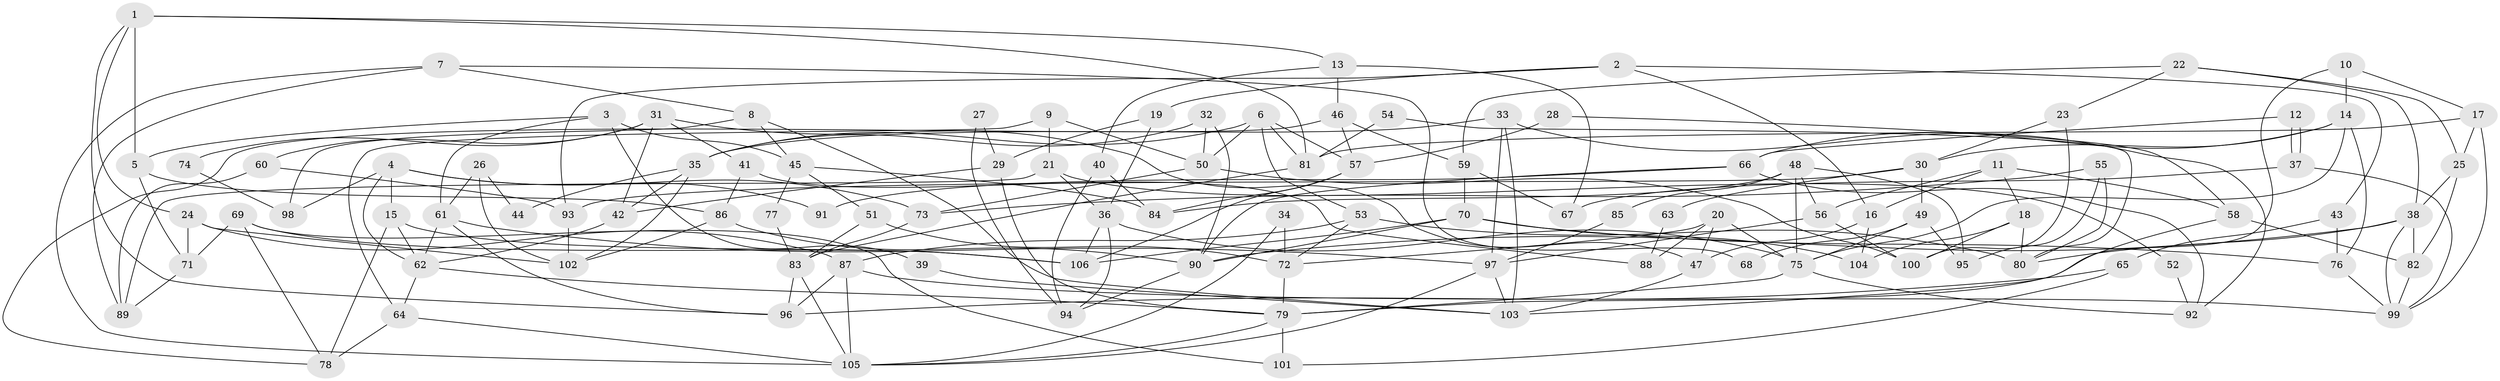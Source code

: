 // coarse degree distribution, {6: 0.14285714285714285, 4: 0.21428571428571427, 5: 0.24285714285714285, 7: 0.08571428571428572, 3: 0.08571428571428572, 8: 0.04285714285714286, 2: 0.12857142857142856, 9: 0.04285714285714286, 10: 0.014285714285714285}
// Generated by graph-tools (version 1.1) at 2025/41/03/06/25 10:41:55]
// undirected, 106 vertices, 212 edges
graph export_dot {
graph [start="1"]
  node [color=gray90,style=filled];
  1;
  2;
  3;
  4;
  5;
  6;
  7;
  8;
  9;
  10;
  11;
  12;
  13;
  14;
  15;
  16;
  17;
  18;
  19;
  20;
  21;
  22;
  23;
  24;
  25;
  26;
  27;
  28;
  29;
  30;
  31;
  32;
  33;
  34;
  35;
  36;
  37;
  38;
  39;
  40;
  41;
  42;
  43;
  44;
  45;
  46;
  47;
  48;
  49;
  50;
  51;
  52;
  53;
  54;
  55;
  56;
  57;
  58;
  59;
  60;
  61;
  62;
  63;
  64;
  65;
  66;
  67;
  68;
  69;
  70;
  71;
  72;
  73;
  74;
  75;
  76;
  77;
  78;
  79;
  80;
  81;
  82;
  83;
  84;
  85;
  86;
  87;
  88;
  89;
  90;
  91;
  92;
  93;
  94;
  95;
  96;
  97;
  98;
  99;
  100;
  101;
  102;
  103;
  104;
  105;
  106;
  1 -- 24;
  1 -- 96;
  1 -- 5;
  1 -- 13;
  1 -- 81;
  2 -- 19;
  2 -- 43;
  2 -- 16;
  2 -- 93;
  3 -- 61;
  3 -- 5;
  3 -- 39;
  3 -- 45;
  4 -- 62;
  4 -- 15;
  4 -- 73;
  4 -- 91;
  4 -- 98;
  5 -- 71;
  5 -- 86;
  6 -- 81;
  6 -- 35;
  6 -- 50;
  6 -- 53;
  6 -- 57;
  7 -- 89;
  7 -- 105;
  7 -- 8;
  7 -- 68;
  8 -- 103;
  8 -- 45;
  8 -- 98;
  9 -- 64;
  9 -- 50;
  9 -- 21;
  10 -- 17;
  10 -- 14;
  10 -- 79;
  11 -- 56;
  11 -- 18;
  11 -- 16;
  11 -- 58;
  12 -- 37;
  12 -- 37;
  12 -- 66;
  13 -- 46;
  13 -- 40;
  13 -- 67;
  14 -- 30;
  14 -- 75;
  14 -- 66;
  14 -- 76;
  15 -- 78;
  15 -- 62;
  15 -- 106;
  16 -- 47;
  16 -- 104;
  17 -- 99;
  17 -- 25;
  17 -- 81;
  18 -- 80;
  18 -- 100;
  18 -- 104;
  19 -- 36;
  19 -- 29;
  20 -- 72;
  20 -- 47;
  20 -- 75;
  20 -- 88;
  21 -- 36;
  21 -- 52;
  21 -- 89;
  22 -- 25;
  22 -- 59;
  22 -- 23;
  22 -- 38;
  23 -- 30;
  23 -- 100;
  24 -- 87;
  24 -- 102;
  24 -- 71;
  25 -- 38;
  25 -- 82;
  26 -- 61;
  26 -- 102;
  26 -- 44;
  27 -- 29;
  27 -- 94;
  28 -- 58;
  28 -- 57;
  29 -- 42;
  29 -- 79;
  30 -- 49;
  30 -- 93;
  30 -- 63;
  31 -- 60;
  31 -- 47;
  31 -- 41;
  31 -- 42;
  31 -- 74;
  32 -- 90;
  32 -- 50;
  32 -- 35;
  33 -- 92;
  33 -- 97;
  33 -- 35;
  33 -- 103;
  34 -- 105;
  34 -- 72;
  35 -- 42;
  35 -- 44;
  35 -- 102;
  36 -- 75;
  36 -- 94;
  36 -- 106;
  37 -- 99;
  37 -- 67;
  38 -- 82;
  38 -- 80;
  38 -- 90;
  38 -- 99;
  39 -- 103;
  40 -- 84;
  40 -- 94;
  41 -- 86;
  41 -- 88;
  42 -- 62;
  43 -- 65;
  43 -- 76;
  45 -- 51;
  45 -- 77;
  45 -- 84;
  46 -- 57;
  46 -- 59;
  46 -- 78;
  47 -- 103;
  48 -- 84;
  48 -- 56;
  48 -- 75;
  48 -- 85;
  48 -- 95;
  49 -- 75;
  49 -- 95;
  49 -- 68;
  50 -- 73;
  50 -- 100;
  51 -- 72;
  51 -- 83;
  52 -- 92;
  53 -- 87;
  53 -- 72;
  53 -- 80;
  54 -- 80;
  54 -- 81;
  55 -- 73;
  55 -- 80;
  55 -- 95;
  56 -- 100;
  56 -- 97;
  57 -- 106;
  57 -- 84;
  58 -- 103;
  58 -- 82;
  59 -- 67;
  59 -- 70;
  60 -- 93;
  60 -- 89;
  61 -- 62;
  61 -- 96;
  61 -- 97;
  62 -- 79;
  62 -- 64;
  63 -- 88;
  64 -- 105;
  64 -- 78;
  65 -- 96;
  65 -- 101;
  66 -- 90;
  66 -- 91;
  66 -- 92;
  69 -- 106;
  69 -- 78;
  69 -- 71;
  69 -- 101;
  70 -- 104;
  70 -- 106;
  70 -- 76;
  70 -- 90;
  71 -- 89;
  72 -- 79;
  73 -- 83;
  74 -- 98;
  75 -- 79;
  75 -- 92;
  76 -- 99;
  77 -- 83;
  79 -- 101;
  79 -- 105;
  81 -- 83;
  82 -- 99;
  83 -- 96;
  83 -- 105;
  85 -- 97;
  86 -- 90;
  86 -- 102;
  87 -- 105;
  87 -- 99;
  87 -- 96;
  90 -- 94;
  93 -- 102;
  97 -- 105;
  97 -- 103;
}
